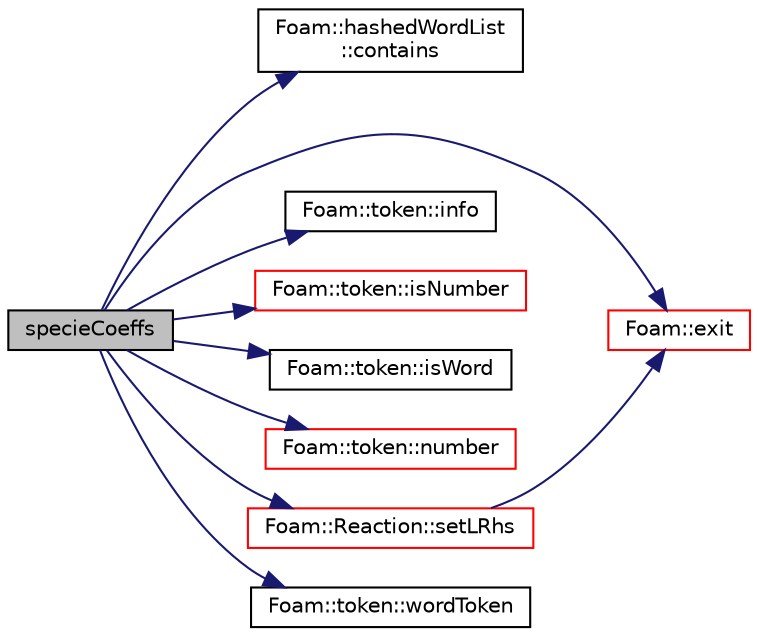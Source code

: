 digraph "specieCoeffs"
{
  bgcolor="transparent";
  edge [fontname="Helvetica",fontsize="10",labelfontname="Helvetica",labelfontsize="10"];
  node [fontname="Helvetica",fontsize="10",shape=record];
  rankdir="LR";
  Node1 [label="specieCoeffs",height=0.2,width=0.4,color="black", fillcolor="grey75", style="filled", fontcolor="black"];
  Node1 -> Node2 [color="midnightblue",fontsize="10",style="solid",fontname="Helvetica"];
  Node2 [label="Foam::hashedWordList\l::contains",height=0.2,width=0.4,color="black",URL="$a00997.html#ab206faa9f49b95ef151525659d526a31",tooltip="Does the list contain the specified name. "];
  Node1 -> Node3 [color="midnightblue",fontsize="10",style="solid",fontname="Helvetica"];
  Node3 [label="Foam::exit",height=0.2,width=0.4,color="red",URL="$a10909.html#a06ca7250d8e89caf05243ec094843642"];
  Node1 -> Node4 [color="midnightblue",fontsize="10",style="solid",fontname="Helvetica"];
  Node4 [label="Foam::token::info",height=0.2,width=0.4,color="black",URL="$a02713.html#a149cd2aba34f4fae37e055aae625c957",tooltip="Return info proxy. "];
  Node1 -> Node5 [color="midnightblue",fontsize="10",style="solid",fontname="Helvetica"];
  Node5 [label="Foam::token::isNumber",height=0.2,width=0.4,color="red",URL="$a02713.html#a568ed3e0bc2528a51422e221bb75f3da"];
  Node1 -> Node6 [color="midnightblue",fontsize="10",style="solid",fontname="Helvetica"];
  Node6 [label="Foam::token::isWord",height=0.2,width=0.4,color="black",URL="$a02713.html#aff8351bf74c7880f1403c24dec1f82cd"];
  Node1 -> Node7 [color="midnightblue",fontsize="10",style="solid",fontname="Helvetica"];
  Node7 [label="Foam::token::number",height=0.2,width=0.4,color="red",URL="$a02713.html#a378416e490517ee81d20cda048c25eef"];
  Node1 -> Node8 [color="midnightblue",fontsize="10",style="solid",fontname="Helvetica"];
  Node8 [label="Foam::Reaction::setLRhs",height=0.2,width=0.4,color="red",URL="$a02151.html#a5ff69c41b3345ee1f99e8bf85967b433",tooltip="Construct the left- and right-hand-side reaction coefficients. "];
  Node8 -> Node3 [color="midnightblue",fontsize="10",style="solid",fontname="Helvetica"];
  Node1 -> Node9 [color="midnightblue",fontsize="10",style="solid",fontname="Helvetica"];
  Node9 [label="Foam::token::wordToken",height=0.2,width=0.4,color="black",URL="$a02713.html#ae0dabc7a27eb1575aebeb73cfb54832f"];
}
